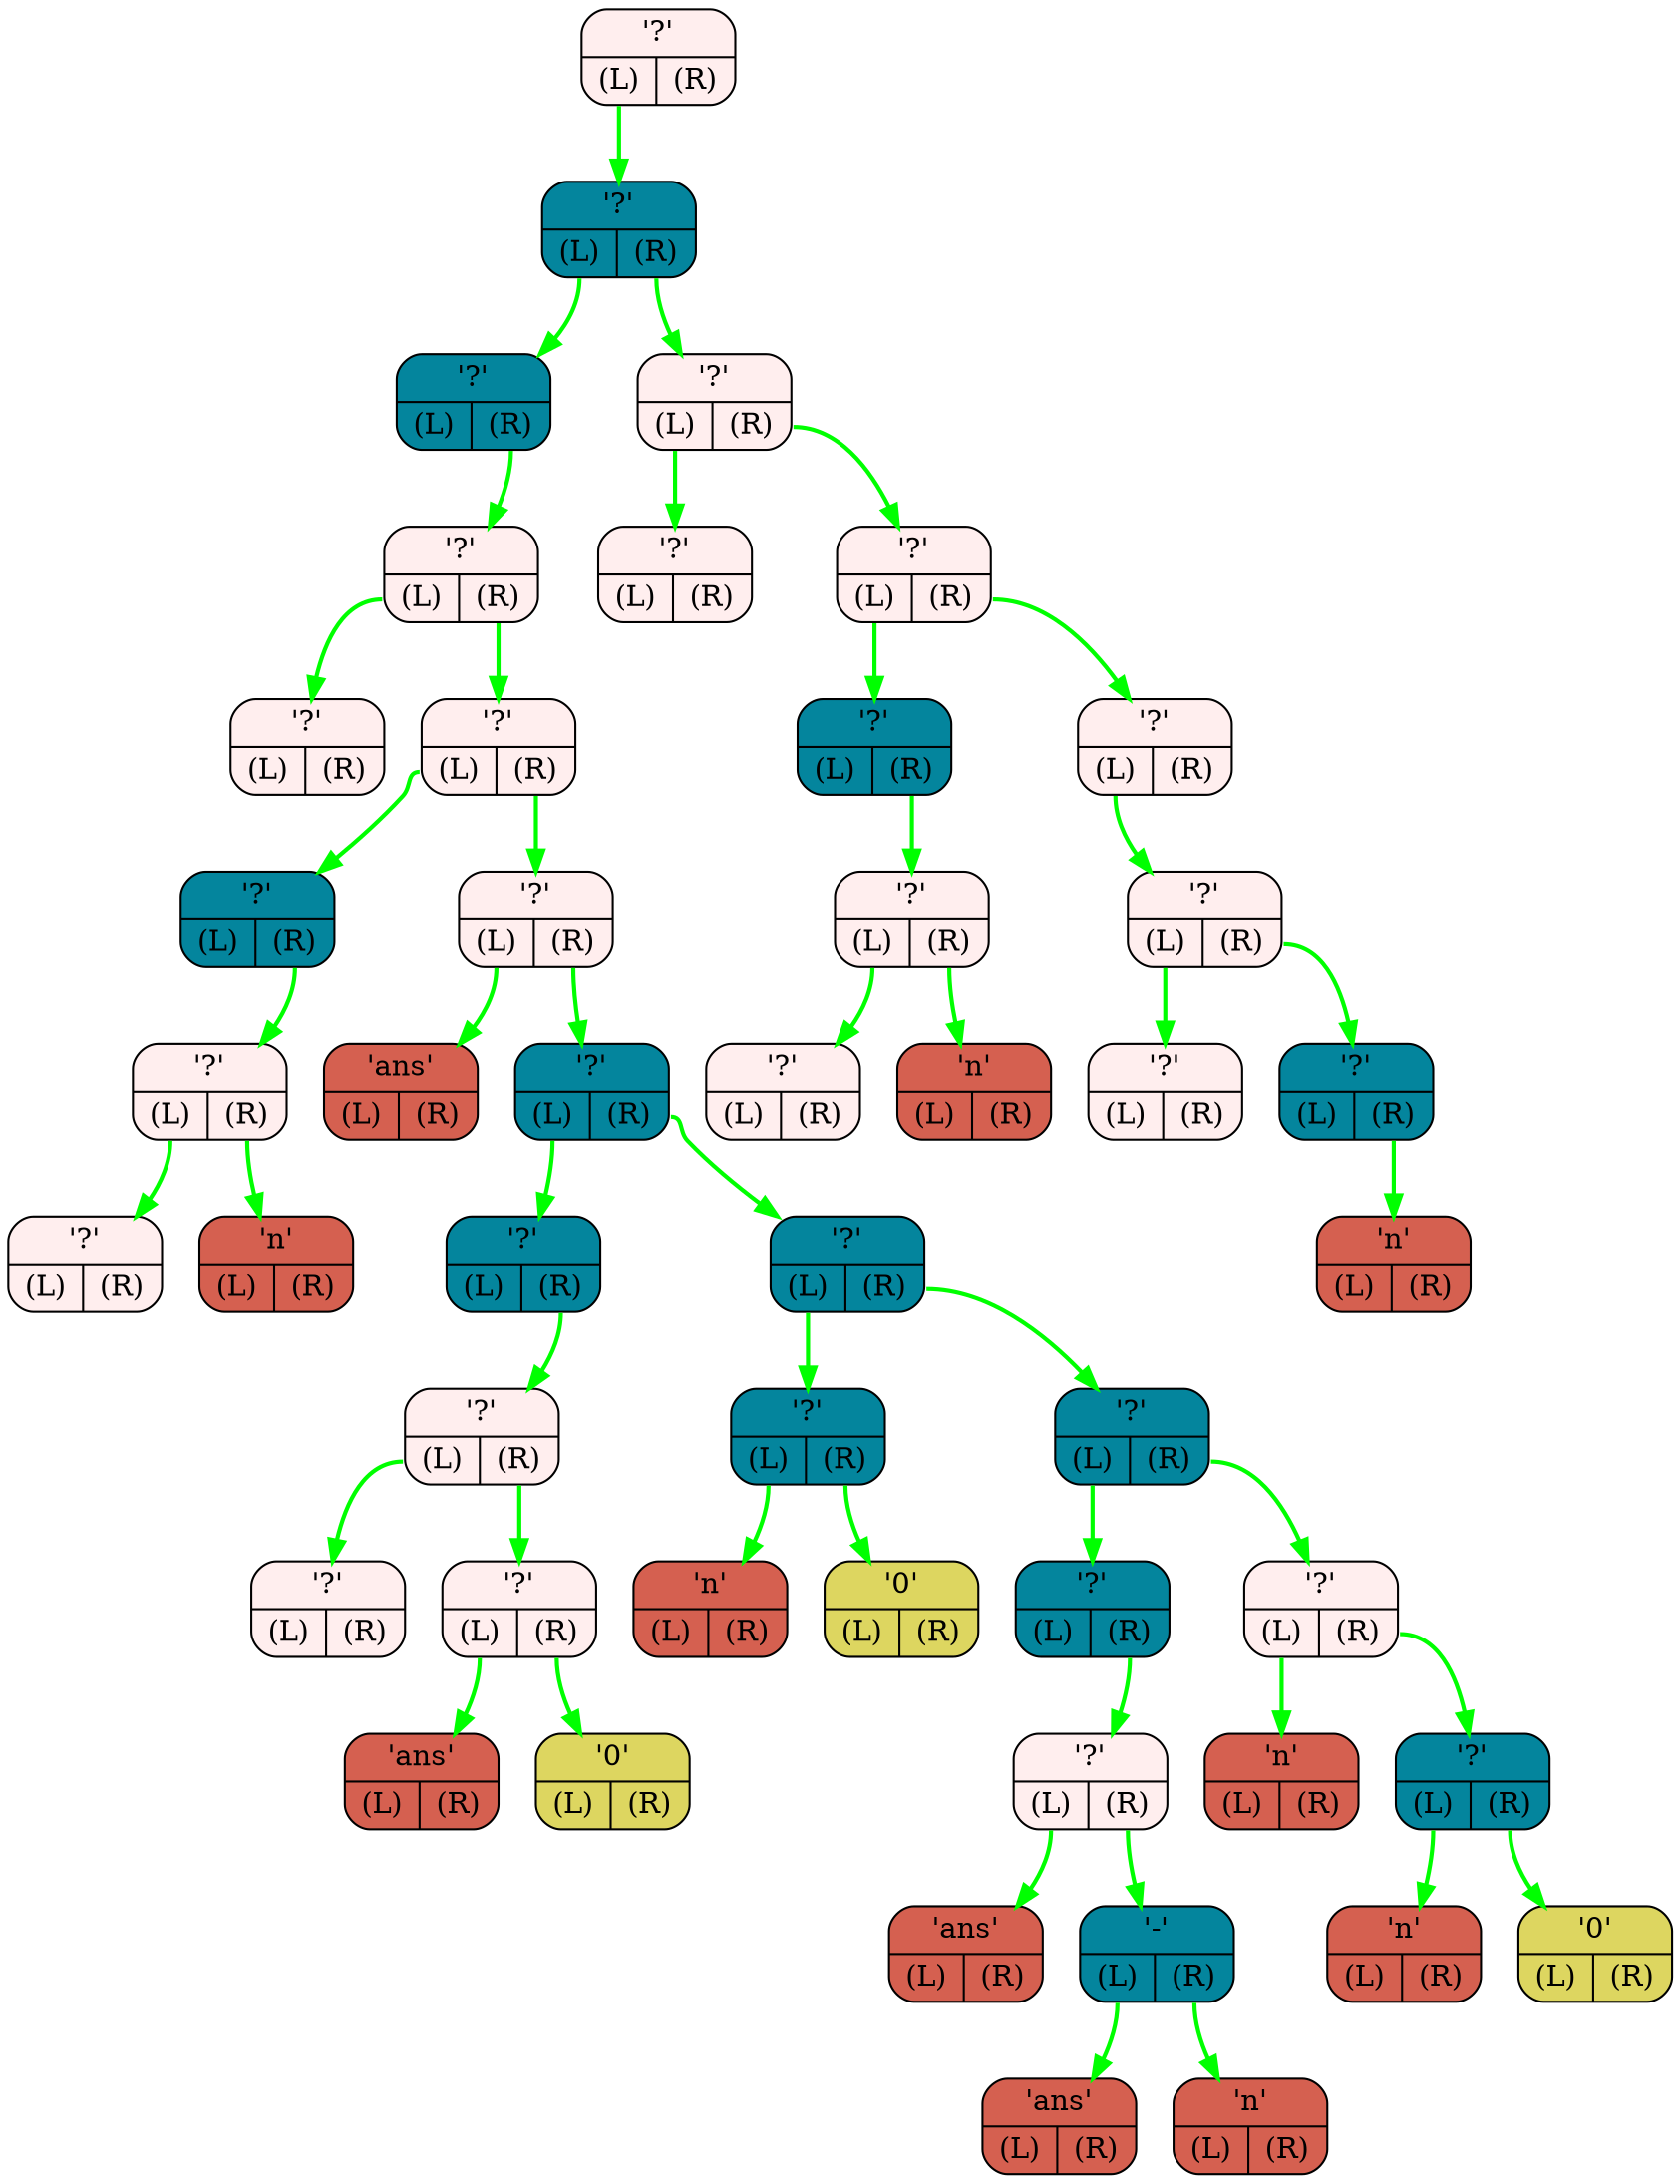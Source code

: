 digraph G{
    rankdir=TB;
    NODE0x7ffe00920ae8[shape="Mrecord",color="black",fillcolor="#FFEEEE",style="filled",label="{'?' | {<L> (L)| <R> (R)}}"]
    NODE0x7ffe00920b10[shape="Mrecord",color="black",fillcolor="#04859D",style="filled",label="{'?' | {<L> (L)| <R> (R)}}"]
    NODE0x7ffe00920b38[shape="Mrecord",color="black",fillcolor="#04859D",style="filled",label="{'?' | {<L> (L)| <R> (R)}}"]
    NODE0x7ffe00920b60[shape="Mrecord",color="black",fillcolor="#FFEEEE",style="filled",label="{'?' | {<L> (L)| <R> (R)}}"]
    NODE0x7ffe00920b88[shape="Mrecord",color="black",fillcolor="#FFEEEE",style="filled",label="{'?' | {<L> (L)| <R> (R)}}"]
    NODE0x7ffe00920bb0[shape="Mrecord",color="black",fillcolor="#FFEEEE",style="filled",label="{'?' | {<L> (L)| <R> (R)}}"]
    NODE0x7ffe00920bd8[shape="Mrecord",color="black",fillcolor="#04859D",style="filled",label="{'?' | {<L> (L)| <R> (R)}}"]
    NODE0x7ffe00920c00[shape="Mrecord",color="black",fillcolor="#FFEEEE",style="filled",label="{'?' | {<L> (L)| <R> (R)}}"]
    NODE0x7ffe00920c28[shape="Mrecord",color="black",fillcolor="#FFEEEE",style="filled",label="{'?' | {<L> (L)| <R> (R)}}"]
    NODE0x7ffe00920c50[shape="Mrecord",color="black",fillcolor="#d56050",style="filled",label="{'n' | {<L> (L)| <R> (R)}}"]
    NODE0x7ffe00920c78[shape="Mrecord",color="black",fillcolor="#FFEEEE",style="filled",label="{'?' | {<L> (L)| <R> (R)}}"]
    NODE0x7ffe00920ca0[shape="Mrecord",color="black",fillcolor="#d56050",style="filled",label="{'ans' | {<L> (L)| <R> (R)}}"]
    NODE0x7ffe00920cc8[shape="Mrecord",color="black",fillcolor="#04859D",style="filled",label="{'?' | {<L> (L)| <R> (R)}}"]
    NODE0x7ffe00920cf0[shape="Mrecord",color="black",fillcolor="#04859D",style="filled",label="{'?' | {<L> (L)| <R> (R)}}"]
    NODE0x7ffe00920d18[shape="Mrecord",color="black",fillcolor="#FFEEEE",style="filled",label="{'?' | {<L> (L)| <R> (R)}}"]
    NODE0x7ffe00920d40[shape="Mrecord",color="black",fillcolor="#FFEEEE",style="filled",label="{'?' | {<L> (L)| <R> (R)}}"]
    NODE0x7ffe00920d68[shape="Mrecord",color="black",fillcolor="#FFEEEE",style="filled",label="{'?' | {<L> (L)| <R> (R)}}"]
    NODE0x7ffe00920d90[shape="Mrecord",color="black",fillcolor="#d56050",style="filled",label="{'ans' | {<L> (L)| <R> (R)}}"]
    NODE0x7ffe00920db8[shape="Mrecord",color="black",fillcolor="#ddd660",style="filled",label="{'0' | {<L> (L)| <R> (R)}}"]
    NODE0x7ffe00920de0[shape="Mrecord",color="black",fillcolor="#04859D",style="filled",label="{'?' | {<L> (L)| <R> (R)}}"]
    NODE0x7ffe00920e08[shape="Mrecord",color="black",fillcolor="#04859D",style="filled",label="{'?' | {<L> (L)| <R> (R)}}"]
    NODE0x7ffe00920e30[shape="Mrecord",color="black",fillcolor="#d56050",style="filled",label="{'n' | {<L> (L)| <R> (R)}}"]
    NODE0x7ffe00920e58[shape="Mrecord",color="black",fillcolor="#ddd660",style="filled",label="{'0' | {<L> (L)| <R> (R)}}"]
    NODE0x7ffe00920e80[shape="Mrecord",color="black",fillcolor="#04859D",style="filled",label="{'?' | {<L> (L)| <R> (R)}}"]
    NODE0x7ffe00920ea8[shape="Mrecord",color="black",fillcolor="#04859D",style="filled",label="{'?' | {<L> (L)| <R> (R)}}"]
    NODE0x7ffe00920ed0[shape="Mrecord",color="black",fillcolor="#FFEEEE",style="filled",label="{'?' | {<L> (L)| <R> (R)}}"]
    NODE0x7ffe00920ef8[shape="Mrecord",color="black",fillcolor="#d56050",style="filled",label="{'ans' | {<L> (L)| <R> (R)}}"]
    NODE0x7ffe00920f20[shape="Mrecord",color="black",fillcolor="#04859D",style="filled",label="{'-' | {<L> (L)| <R> (R)}}"]
    NODE0x7ffe00920f48[shape="Mrecord",color="black",fillcolor="#d56050",style="filled",label="{'ans' | {<L> (L)| <R> (R)}}"]
    NODE0x7ffe00920f70[shape="Mrecord",color="black",fillcolor="#d56050",style="filled",label="{'n' | {<L> (L)| <R> (R)}}"]
    NODE0x7ffe00920f98[shape="Mrecord",color="black",fillcolor="#FFEEEE",style="filled",label="{'?' | {<L> (L)| <R> (R)}}"]
    NODE0x7ffe00920fc0[shape="Mrecord",color="black",fillcolor="#d56050",style="filled",label="{'n' | {<L> (L)| <R> (R)}}"]
    NODE0x7ffe00920fe8[shape="Mrecord",color="black",fillcolor="#04859D",style="filled",label="{'?' | {<L> (L)| <R> (R)}}"]
    NODE0x7ffe00921010[shape="Mrecord",color="black",fillcolor="#d56050",style="filled",label="{'n' | {<L> (L)| <R> (R)}}"]
    NODE0x7ffe00921038[shape="Mrecord",color="black",fillcolor="#ddd660",style="filled",label="{'0' | {<L> (L)| <R> (R)}}"]
    NODE0x7ffe00921060[shape="Mrecord",color="black",fillcolor="#FFEEEE",style="filled",label="{'?' | {<L> (L)| <R> (R)}}"]
    NODE0x7ffe00921088[shape="Mrecord",color="black",fillcolor="#FFEEEE",style="filled",label="{'?' | {<L> (L)| <R> (R)}}"]
    NODE0x7ffe009210b0[shape="Mrecord",color="black",fillcolor="#FFEEEE",style="filled",label="{'?' | {<L> (L)| <R> (R)}}"]
    NODE0x7ffe009210d8[shape="Mrecord",color="black",fillcolor="#04859D",style="filled",label="{'?' | {<L> (L)| <R> (R)}}"]
    NODE0x7ffe00921100[shape="Mrecord",color="black",fillcolor="#FFEEEE",style="filled",label="{'?' | {<L> (L)| <R> (R)}}"]
    NODE0x7ffe00921128[shape="Mrecord",color="black",fillcolor="#FFEEEE",style="filled",label="{'?' | {<L> (L)| <R> (R)}}"]
    NODE0x7ffe00921150[shape="Mrecord",color="black",fillcolor="#d56050",style="filled",label="{'n' | {<L> (L)| <R> (R)}}"]
    NODE0x7ffe00921178[shape="Mrecord",color="black",fillcolor="#FFEEEE",style="filled",label="{'?' | {<L> (L)| <R> (R)}}"]
    NODE0x7ffe009211a0[shape="Mrecord",color="black",fillcolor="#FFEEEE",style="filled",label="{'?' | {<L> (L)| <R> (R)}}"]
    NODE0x7ffe009211c8[shape="Mrecord",color="black",fillcolor="#FFEEEE",style="filled",label="{'?' | {<L> (L)| <R> (R)}}"]
    NODE0x7ffe009211f0[shape="Mrecord",color="black",fillcolor="#04859D",style="filled",label="{'?' | {<L> (L)| <R> (R)}}"]
    NODE0x7ffe00921218[shape="Mrecord",color="black",fillcolor="#d56050",style="filled",label="{'n' | {<L> (L)| <R> (R)}}"]
    NODE0x7ffe00920c00:L-> NODE0x7ffe00920c28 [color="#00FF00",penwidth=2,label=""]
    NODE0x7ffe00920c00:R-> NODE0x7ffe00920c50 [color="#00FF00",penwidth=2,label=""]
    NODE0x7ffe00920bd8:R-> NODE0x7ffe00920c00 [color="#00FF00",penwidth=2,label=""]
    NODE0x7ffe00920d68:L-> NODE0x7ffe00920d90 [color="#00FF00",penwidth=2,label=""]
    NODE0x7ffe00920d68:R-> NODE0x7ffe00920db8 [color="#00FF00",penwidth=2,label=""]
    NODE0x7ffe00920d18:L-> NODE0x7ffe00920d40 [color="#00FF00",penwidth=2,label=""]
    NODE0x7ffe00920d18:R-> NODE0x7ffe00920d68 [color="#00FF00",penwidth=2,label=""]
    NODE0x7ffe00920cf0:R-> NODE0x7ffe00920d18 [color="#00FF00",penwidth=2,label=""]
    NODE0x7ffe00920e08:L-> NODE0x7ffe00920e30 [color="#00FF00",penwidth=2,label=""]
    NODE0x7ffe00920e08:R-> NODE0x7ffe00920e58 [color="#00FF00",penwidth=2,label=""]
    NODE0x7ffe00920f20:L-> NODE0x7ffe00920f48 [color="#00FF00",penwidth=2,label=""]
    NODE0x7ffe00920f20:R-> NODE0x7ffe00920f70 [color="#00FF00",penwidth=2,label=""]
    NODE0x7ffe00920ed0:L-> NODE0x7ffe00920ef8 [color="#00FF00",penwidth=2,label=""]
    NODE0x7ffe00920ed0:R-> NODE0x7ffe00920f20 [color="#00FF00",penwidth=2,label=""]
    NODE0x7ffe00920ea8:R-> NODE0x7ffe00920ed0 [color="#00FF00",penwidth=2,label=""]
    NODE0x7ffe00920fe8:L-> NODE0x7ffe00921010 [color="#00FF00",penwidth=2,label=""]
    NODE0x7ffe00920fe8:R-> NODE0x7ffe00921038 [color="#00FF00",penwidth=2,label=""]
    NODE0x7ffe00920f98:L-> NODE0x7ffe00920fc0 [color="#00FF00",penwidth=2,label=""]
    NODE0x7ffe00920f98:R-> NODE0x7ffe00920fe8 [color="#00FF00",penwidth=2,label=""]
    NODE0x7ffe00920e80:L-> NODE0x7ffe00920ea8 [color="#00FF00",penwidth=2,label=""]
    NODE0x7ffe00920e80:R-> NODE0x7ffe00920f98 [color="#00FF00",penwidth=2,label=""]
    NODE0x7ffe00920de0:L-> NODE0x7ffe00920e08 [color="#00FF00",penwidth=2,label=""]
    NODE0x7ffe00920de0:R-> NODE0x7ffe00920e80 [color="#00FF00",penwidth=2,label=""]
    NODE0x7ffe00920cc8:L-> NODE0x7ffe00920cf0 [color="#00FF00",penwidth=2,label=""]
    NODE0x7ffe00920cc8:R-> NODE0x7ffe00920de0 [color="#00FF00",penwidth=2,label=""]
    NODE0x7ffe00920c78:L-> NODE0x7ffe00920ca0 [color="#00FF00",penwidth=2,label=""]
    NODE0x7ffe00920c78:R-> NODE0x7ffe00920cc8 [color="#00FF00",penwidth=2,label=""]
    NODE0x7ffe00920bb0:L-> NODE0x7ffe00920bd8 [color="#00FF00",penwidth=2,label=""]
    NODE0x7ffe00920bb0:R-> NODE0x7ffe00920c78 [color="#00FF00",penwidth=2,label=""]
    NODE0x7ffe00920b60:L-> NODE0x7ffe00920b88 [color="#00FF00",penwidth=2,label=""]
    NODE0x7ffe00920b60:R-> NODE0x7ffe00920bb0 [color="#00FF00",penwidth=2,label=""]
    NODE0x7ffe00920b38:R-> NODE0x7ffe00920b60 [color="#00FF00",penwidth=2,label=""]
    NODE0x7ffe00921100:L-> NODE0x7ffe00921128 [color="#00FF00",penwidth=2,label=""]
    NODE0x7ffe00921100:R-> NODE0x7ffe00921150 [color="#00FF00",penwidth=2,label=""]
    NODE0x7ffe009210d8:R-> NODE0x7ffe00921100 [color="#00FF00",penwidth=2,label=""]
    NODE0x7ffe009211f0:R-> NODE0x7ffe00921218 [color="#00FF00",penwidth=2,label=""]
    NODE0x7ffe009211a0:L-> NODE0x7ffe009211c8 [color="#00FF00",penwidth=2,label=""]
    NODE0x7ffe009211a0:R-> NODE0x7ffe009211f0 [color="#00FF00",penwidth=2,label=""]
    NODE0x7ffe00921178:L-> NODE0x7ffe009211a0 [color="#00FF00",penwidth=2,label=""]
    NODE0x7ffe009210b0:L-> NODE0x7ffe009210d8 [color="#00FF00",penwidth=2,label=""]
    NODE0x7ffe009210b0:R-> NODE0x7ffe00921178 [color="#00FF00",penwidth=2,label=""]
    NODE0x7ffe00921060:L-> NODE0x7ffe00921088 [color="#00FF00",penwidth=2,label=""]
    NODE0x7ffe00921060:R-> NODE0x7ffe009210b0 [color="#00FF00",penwidth=2,label=""]
    NODE0x7ffe00920b10:L-> NODE0x7ffe00920b38 [color="#00FF00",penwidth=2,label=""]
    NODE0x7ffe00920b10:R-> NODE0x7ffe00921060 [color="#00FF00",penwidth=2,label=""]
    NODE0x7ffe00920ae8:L-> NODE0x7ffe00920b10 [color="#00FF00",penwidth=2,label=""]
}